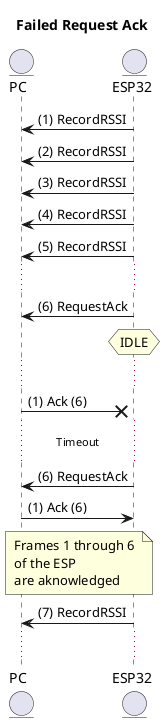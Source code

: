 @startuml FailedRequestAck

    Title Failed Request Ack

    Entity PC   as PC
    Entity ESP32 as ESP32

    ESP32 -> PC : (1) RecordRSSI
    ESP32 -> PC : (2) RecordRSSI
    ESP32 -> PC : (3) RecordRSSI
    ESP32 -> PC : (4) RecordRSSI
    ESP32 -> PC : (5) RecordRSSI
    
    ... 

    ESP32 -> PC : (6) RequestAck
    hnote over ESP32: IDLE
    ...

    PC -x ESP32: (1) Ack (6)

    ... Timeout ...

    ESP32 -> PC : (6) RequestAck
    PC -> ESP32: (1) Ack (6)

    note over PC, ESP32
        Frames 1 through 6
        of the ESP
        are aknowledged
    end note

    ESP32 -> PC: (7) RecordRSSI
    ...

@enduml